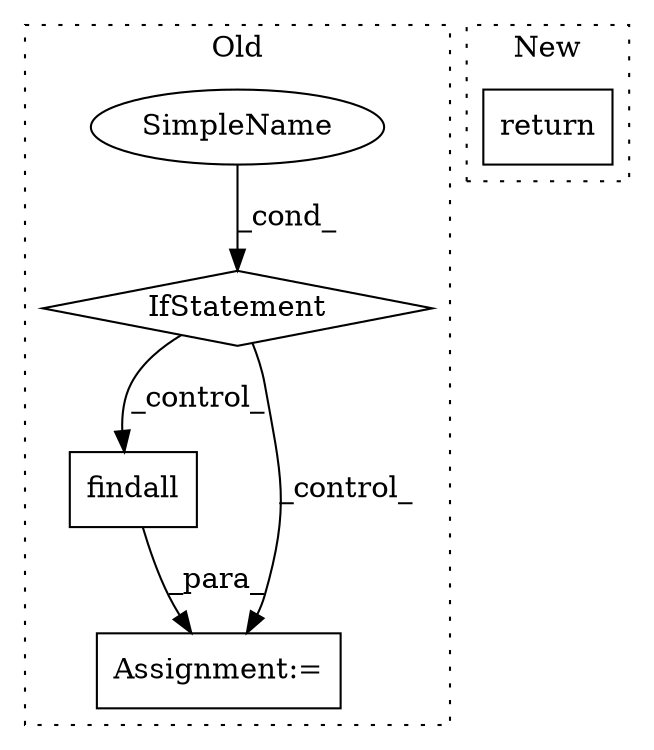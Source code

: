 digraph G {
subgraph cluster0 {
1 [label="findall" a="32" s="639,674" l="8,1" shape="box"];
3 [label="Assignment:=" a="7" s="635" l="1" shape="box"];
4 [label="IfStatement" a="25" s="565,599" l="8,2" shape="diamond"];
5 [label="SimpleName" a="42" s="" l="" shape="ellipse"];
label = "Old";
style="dotted";
}
subgraph cluster1 {
2 [label="return" a="41" s="1382" l="7" shape="box"];
label = "New";
style="dotted";
}
1 -> 3 [label="_para_"];
4 -> 1 [label="_control_"];
4 -> 3 [label="_control_"];
5 -> 4 [label="_cond_"];
}